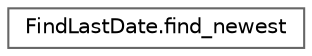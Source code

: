 digraph "Graphical Class Hierarchy"
{
 // LATEX_PDF_SIZE
  bgcolor="transparent";
  edge [fontname=Helvetica,fontsize=10,labelfontname=Helvetica,labelfontsize=10];
  node [fontname=Helvetica,fontsize=10,shape=box,height=0.2,width=0.4];
  rankdir="LR";
  Node0 [id="Node000000",label="FindLastDate.find_newest",height=0.2,width=0.4,color="grey40", fillcolor="white", style="filled",URL="$class_find_last_date_1_1find__newest.html",tooltip=" "];
}
